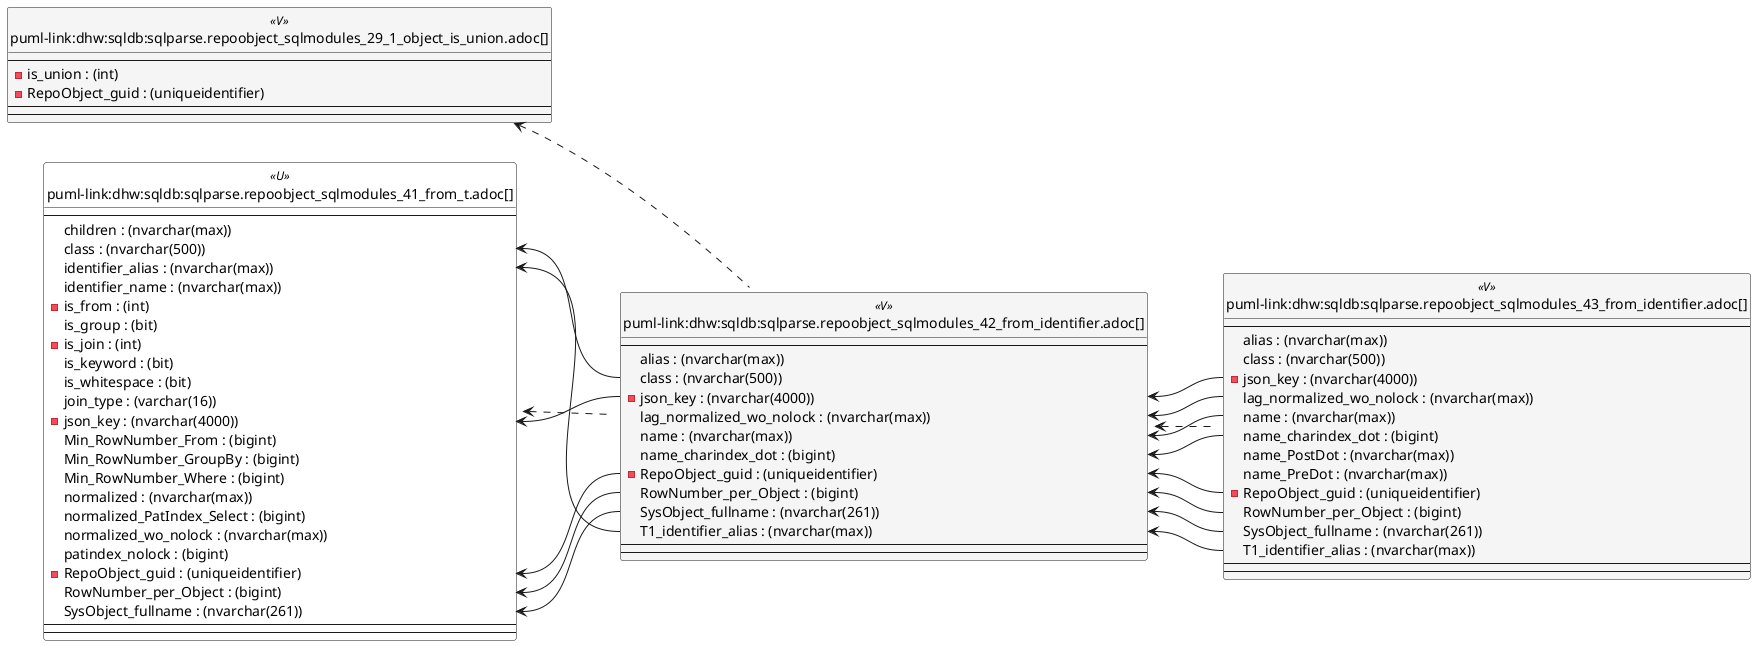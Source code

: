 @startuml
left to right direction
'top to bottom direction
hide circle
'avoide "." issues:
set namespaceSeparator none


skinparam class {
  BackgroundColor White
  BackgroundColor<<FN>> Yellow
  BackgroundColor<<FS>> Yellow
  BackgroundColor<<FT>> LightGray
  BackgroundColor<<IF>> Yellow
  BackgroundColor<<IS>> Yellow
  BackgroundColor<<P>> Aqua
  BackgroundColor<<PC>> Aqua
  BackgroundColor<<SN>> Yellow
  BackgroundColor<<SO>> SlateBlue
  BackgroundColor<<TF>> LightGray
  BackgroundColor<<TR>> Tomato
  BackgroundColor<<U>> White
  BackgroundColor<<V>> WhiteSmoke
  BackgroundColor<<X>> Aqua
  BackgroundColor<<external>> AliceBlue
}


entity "puml-link:dhw:sqldb:sqlparse.repoobject_sqlmodules_29_1_object_is_union.adoc[]" as sqlparse.RepoObject_SqlModules_29_1_object_is_union << V >> {
  --
  - is_union : (int)
  - RepoObject_guid : (uniqueidentifier)
  --
  --
}

entity "puml-link:dhw:sqldb:sqlparse.repoobject_sqlmodules_41_from_t.adoc[]" as sqlparse.RepoObject_SqlModules_41_from_T << U >> {
  --
  children : (nvarchar(max))
  class : (nvarchar(500))
  identifier_alias : (nvarchar(max))
  identifier_name : (nvarchar(max))
  - is_from : (int)
  is_group : (bit)
  - is_join : (int)
  is_keyword : (bit)
  is_whitespace : (bit)
  join_type : (varchar(16))
  - json_key : (nvarchar(4000))
  Min_RowNumber_From : (bigint)
  Min_RowNumber_GroupBy : (bigint)
  Min_RowNumber_Where : (bigint)
  normalized : (nvarchar(max))
  normalized_PatIndex_Select : (bigint)
  normalized_wo_nolock : (nvarchar(max))
  patindex_nolock : (bigint)
  - RepoObject_guid : (uniqueidentifier)
  RowNumber_per_Object : (bigint)
  SysObject_fullname : (nvarchar(261))
  --
  --
}

entity "puml-link:dhw:sqldb:sqlparse.repoobject_sqlmodules_42_from_identifier.adoc[]" as sqlparse.RepoObject_SqlModules_42_from_Identifier << V >> {
  --
  alias : (nvarchar(max))
  class : (nvarchar(500))
  - json_key : (nvarchar(4000))
  lag_normalized_wo_nolock : (nvarchar(max))
  name : (nvarchar(max))
  name_charindex_dot : (bigint)
  - RepoObject_guid : (uniqueidentifier)
  RowNumber_per_Object : (bigint)
  SysObject_fullname : (nvarchar(261))
  T1_identifier_alias : (nvarchar(max))
  --
  --
}

entity "puml-link:dhw:sqldb:sqlparse.repoobject_sqlmodules_43_from_identifier.adoc[]" as sqlparse.RepoObject_SqlModules_43_from_Identifier << V >> {
  --
  alias : (nvarchar(max))
  class : (nvarchar(500))
  - json_key : (nvarchar(4000))
  lag_normalized_wo_nolock : (nvarchar(max))
  name : (nvarchar(max))
  name_charindex_dot : (bigint)
  name_PostDot : (nvarchar(max))
  name_PreDot : (nvarchar(max))
  - RepoObject_guid : (uniqueidentifier)
  RowNumber_per_Object : (bigint)
  SysObject_fullname : (nvarchar(261))
  T1_identifier_alias : (nvarchar(max))
  --
  --
}

sqlparse.RepoObject_SqlModules_29_1_object_is_union <.. sqlparse.RepoObject_SqlModules_42_from_Identifier
sqlparse.RepoObject_SqlModules_41_from_T <.. sqlparse.RepoObject_SqlModules_42_from_Identifier
sqlparse.RepoObject_SqlModules_42_from_Identifier <.. sqlparse.RepoObject_SqlModules_43_from_Identifier
"sqlparse.RepoObject_SqlModules_41_from_T::class" <-- "sqlparse.RepoObject_SqlModules_42_from_Identifier::class"
"sqlparse.RepoObject_SqlModules_41_from_T::identifier_alias" <-- "sqlparse.RepoObject_SqlModules_42_from_Identifier::T1_identifier_alias"
"sqlparse.RepoObject_SqlModules_41_from_T::json_key" <-- "sqlparse.RepoObject_SqlModules_42_from_Identifier::json_key"
"sqlparse.RepoObject_SqlModules_41_from_T::RepoObject_guid" <-- "sqlparse.RepoObject_SqlModules_42_from_Identifier::RepoObject_guid"
"sqlparse.RepoObject_SqlModules_41_from_T::RowNumber_per_Object" <-- "sqlparse.RepoObject_SqlModules_42_from_Identifier::RowNumber_per_Object"
"sqlparse.RepoObject_SqlModules_41_from_T::SysObject_fullname" <-- "sqlparse.RepoObject_SqlModules_42_from_Identifier::SysObject_fullname"
"sqlparse.RepoObject_SqlModules_42_from_Identifier::json_key" <-- "sqlparse.RepoObject_SqlModules_43_from_Identifier::json_key"
"sqlparse.RepoObject_SqlModules_42_from_Identifier::lag_normalized_wo_nolock" <-- "sqlparse.RepoObject_SqlModules_43_from_Identifier::lag_normalized_wo_nolock"
"sqlparse.RepoObject_SqlModules_42_from_Identifier::name" <-- "sqlparse.RepoObject_SqlModules_43_from_Identifier::name"
"sqlparse.RepoObject_SqlModules_42_from_Identifier::name_charindex_dot" <-- "sqlparse.RepoObject_SqlModules_43_from_Identifier::name_charindex_dot"
"sqlparse.RepoObject_SqlModules_42_from_Identifier::RepoObject_guid" <-- "sqlparse.RepoObject_SqlModules_43_from_Identifier::RepoObject_guid"
"sqlparse.RepoObject_SqlModules_42_from_Identifier::RowNumber_per_Object" <-- "sqlparse.RepoObject_SqlModules_43_from_Identifier::RowNumber_per_Object"
"sqlparse.RepoObject_SqlModules_42_from_Identifier::SysObject_fullname" <-- "sqlparse.RepoObject_SqlModules_43_from_Identifier::SysObject_fullname"
"sqlparse.RepoObject_SqlModules_42_from_Identifier::T1_identifier_alias" <-- "sqlparse.RepoObject_SqlModules_43_from_Identifier::T1_identifier_alias"
@enduml

